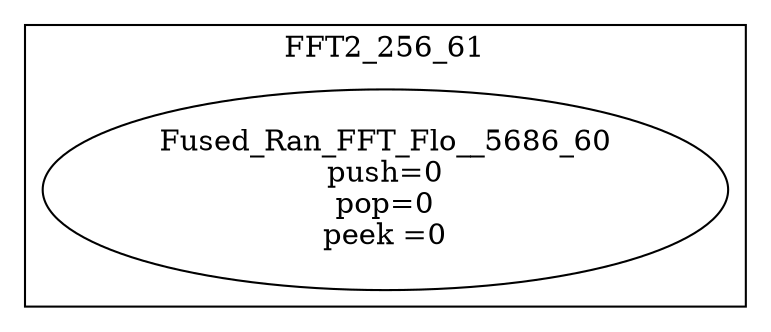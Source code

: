 digraph streamit {
subgraph cluster_node1 {
 label="FFT2_256_61";
node2 [ label="Fused_Ran_FFT_Flo__5686_60\npush=0\npop=0\npeek =0" ]
}
}
